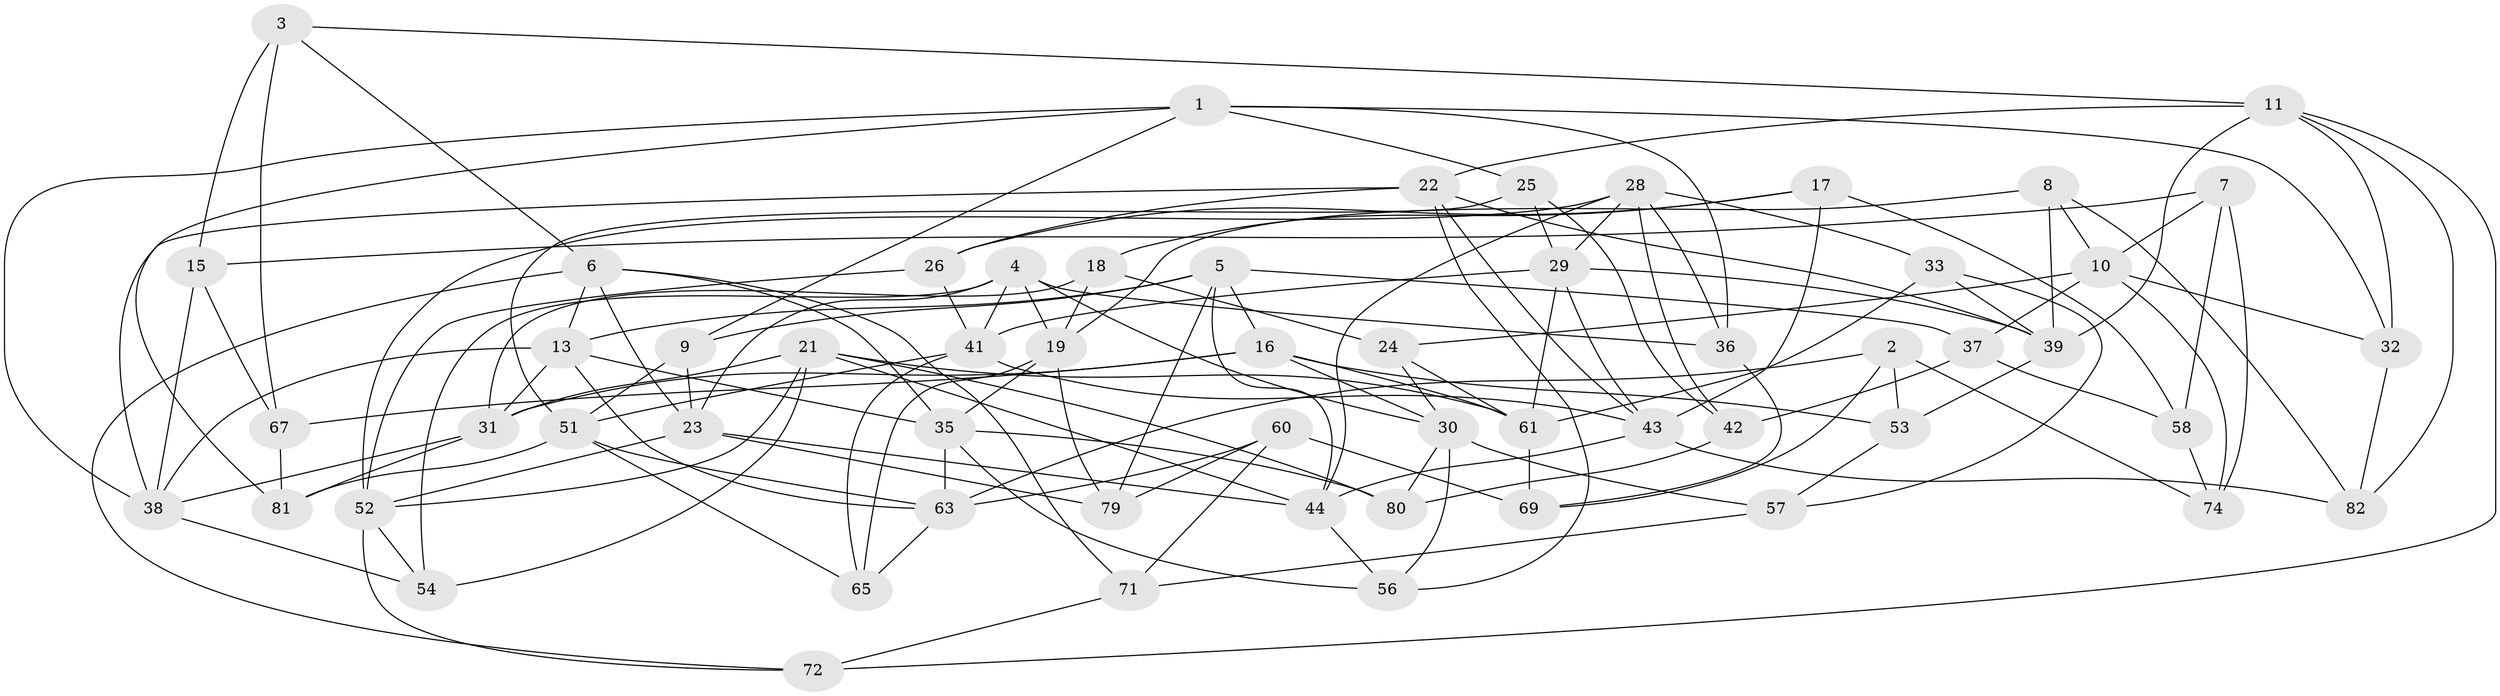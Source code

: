 // Generated by graph-tools (version 1.1) at 2025/24/03/03/25 07:24:29]
// undirected, 58 vertices, 142 edges
graph export_dot {
graph [start="1"]
  node [color=gray90,style=filled];
  1 [super="+14"];
  2;
  3;
  4 [super="+27"];
  5 [super="+70"];
  6 [super="+55"];
  7;
  8;
  9;
  10 [super="+76"];
  11 [super="+12"];
  13 [super="+20"];
  15;
  16 [super="+78"];
  17;
  18;
  19 [super="+49"];
  21 [super="+84"];
  22 [super="+34"];
  23 [super="+50"];
  24;
  25;
  26;
  28 [super="+47"];
  29 [super="+83"];
  30 [super="+45"];
  31 [super="+62"];
  32;
  33;
  35 [super="+48"];
  36;
  37;
  38 [super="+46"];
  39 [super="+40"];
  41 [super="+64"];
  42;
  43 [super="+59"];
  44 [super="+68"];
  51 [super="+75"];
  52 [super="+66"];
  53;
  54;
  56;
  57;
  58;
  60;
  61 [super="+77"];
  63 [super="+73"];
  65;
  67;
  69;
  71;
  72;
  74;
  79;
  80;
  81;
  82;
  1 -- 36;
  1 -- 9;
  1 -- 32;
  1 -- 81;
  1 -- 25;
  1 -- 38;
  2 -- 63;
  2 -- 74;
  2 -- 53;
  2 -- 69;
  3 -- 67;
  3 -- 15;
  3 -- 6;
  3 -- 11;
  4 -- 36;
  4 -- 41;
  4 -- 23;
  4 -- 19;
  4 -- 54;
  4 -- 30;
  5 -- 79;
  5 -- 13;
  5 -- 16;
  5 -- 9;
  5 -- 37;
  5 -- 44;
  6 -- 71;
  6 -- 23;
  6 -- 72;
  6 -- 35;
  6 -- 13;
  7 -- 10;
  7 -- 58;
  7 -- 15;
  7 -- 74;
  8 -- 19;
  8 -- 82;
  8 -- 39;
  8 -- 10;
  9 -- 23;
  9 -- 51;
  10 -- 74;
  10 -- 32;
  10 -- 24;
  10 -- 37;
  11 -- 82;
  11 -- 72;
  11 -- 22;
  11 -- 32;
  11 -- 39;
  13 -- 38;
  13 -- 35;
  13 -- 31;
  13 -- 63;
  15 -- 67;
  15 -- 38;
  16 -- 31;
  16 -- 53;
  16 -- 67;
  16 -- 61;
  16 -- 30;
  17 -- 18;
  17 -- 26;
  17 -- 43;
  17 -- 58;
  18 -- 24;
  18 -- 19;
  18 -- 31;
  19 -- 65;
  19 -- 35;
  19 -- 79;
  21 -- 61;
  21 -- 31;
  21 -- 54;
  21 -- 80;
  21 -- 52;
  21 -- 44;
  22 -- 56;
  22 -- 38;
  22 -- 26;
  22 -- 43;
  22 -- 39;
  23 -- 79;
  23 -- 52;
  23 -- 44;
  24 -- 61;
  24 -- 30;
  25 -- 42;
  25 -- 51;
  25 -- 29;
  26 -- 52;
  26 -- 41;
  28 -- 42;
  28 -- 44;
  28 -- 36;
  28 -- 33;
  28 -- 29;
  28 -- 52;
  29 -- 39;
  29 -- 41;
  29 -- 61;
  29 -- 43;
  30 -- 56;
  30 -- 80;
  30 -- 57;
  31 -- 81;
  31 -- 38;
  32 -- 82;
  33 -- 39;
  33 -- 57;
  33 -- 61;
  35 -- 80;
  35 -- 56;
  35 -- 63;
  36 -- 69;
  37 -- 58;
  37 -- 42;
  38 -- 54;
  39 -- 53;
  41 -- 65;
  41 -- 51;
  41 -- 43;
  42 -- 80;
  43 -- 82;
  43 -- 44;
  44 -- 56;
  51 -- 81;
  51 -- 65;
  51 -- 63;
  52 -- 54;
  52 -- 72;
  53 -- 57;
  57 -- 71;
  58 -- 74;
  60 -- 69;
  60 -- 71;
  60 -- 79;
  60 -- 63;
  61 -- 69;
  63 -- 65;
  67 -- 81;
  71 -- 72;
}
